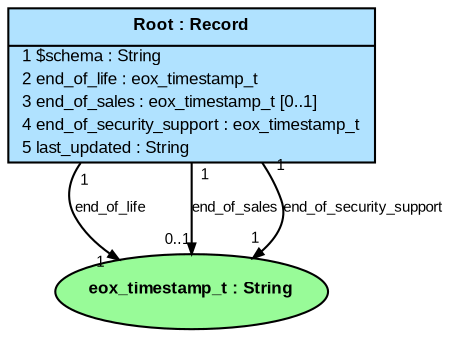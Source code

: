 # package: https://docs.oasis-open.org/openeox/v1.0/schema/core/
# jadn_version: http://oasis-open.org/openc2/jadn/v2.0/schema/
# title: EoX Information - Core
# description: The schema for representing End-of-Life (EoL), End-of-Security-Support (EoSSec) and other End-of information in OpenEoX.
# roots: ['Root']

digraph G {
  graph [fontname=Arial, fontsize=12];
  node [fontname=Arial, fontsize=8, shape=plain, style=filled, fillcolor=lightskyblue1];
  edge [fontname=Arial, fontsize=7, arrowsize=0.5, labelangle=45.0, labeldistance=0.9];
  bgcolor="transparent";

n0 [label=<<table cellborder="0" cellpadding="1" cellspacing="0">
<tr><td cellpadding="4"><b>  Root : Record  </b></td></tr><hr/>
  <tr><td align="left">  1 $schema : String  </td></tr>
  <tr><td align="left">  2 end_of_life : eox_timestamp_t  </td></tr>
  <tr><td align="left">  3 end_of_sales : eox_timestamp_t [0..1]  </td></tr>
  <tr><td align="left">  4 end_of_security_support : eox_timestamp_t  </td></tr>
  <tr><td align="left">  5 last_updated : String  </td></tr>
</table>>]

n1 [label=<<b>eox_timestamp_t : String</b>>, shape=ellipse, style=filled, fillcolor=palegreen]

  n0 -> n1 [label=end_of_life, headlabel="1", taillabel="1"]
  n0 -> n1 [label=end_of_sales, headlabel="0..1", taillabel="1"]
  n0 -> n1 [label=end_of_security_support, headlabel="1", taillabel="1"]
}
